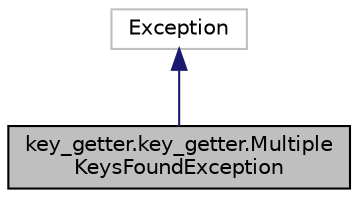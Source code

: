 digraph "key_getter.key_getter.MultipleKeysFoundException"
{
 // LATEX_PDF_SIZE
  edge [fontname="Helvetica",fontsize="10",labelfontname="Helvetica",labelfontsize="10"];
  node [fontname="Helvetica",fontsize="10",shape=record];
  Node1 [label="key_getter.key_getter.Multiple\lKeysFoundException",height=0.2,width=0.4,color="black", fillcolor="grey75", style="filled", fontcolor="black",tooltip="Exception raised when the key file is found on multiple USB drives, creating ambiguity."];
  Node2 -> Node1 [dir="back",color="midnightblue",fontsize="10",style="solid"];
  Node2 [label="Exception",height=0.2,width=0.4,color="grey75", fillcolor="white", style="filled",tooltip=" "];
}
